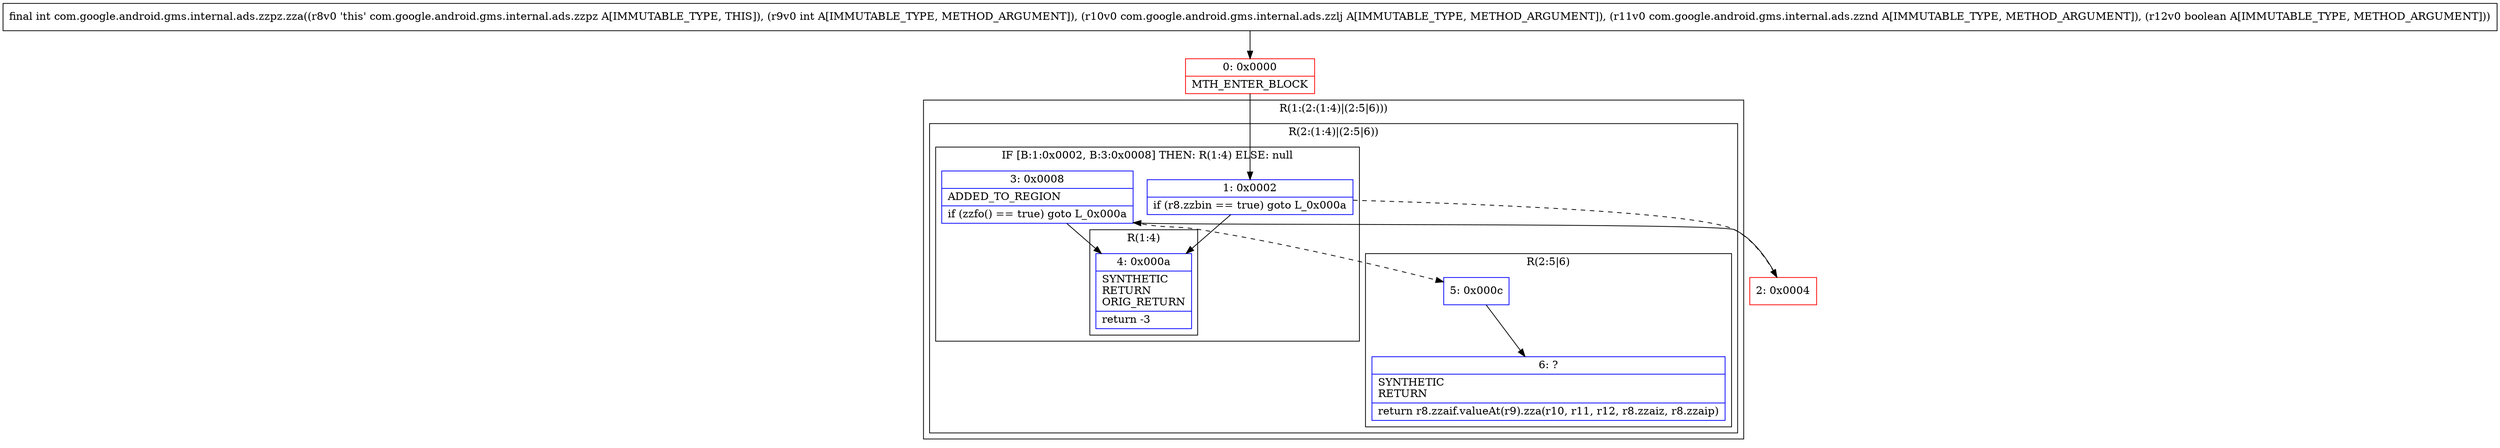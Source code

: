 digraph "CFG forcom.google.android.gms.internal.ads.zzpz.zza(ILcom\/google\/android\/gms\/internal\/ads\/zzlj;Lcom\/google\/android\/gms\/internal\/ads\/zznd;Z)I" {
subgraph cluster_Region_1835878676 {
label = "R(1:(2:(1:4)|(2:5|6)))";
node [shape=record,color=blue];
subgraph cluster_Region_1685482753 {
label = "R(2:(1:4)|(2:5|6))";
node [shape=record,color=blue];
subgraph cluster_IfRegion_364765672 {
label = "IF [B:1:0x0002, B:3:0x0008] THEN: R(1:4) ELSE: null";
node [shape=record,color=blue];
Node_1 [shape=record,label="{1\:\ 0x0002|if (r8.zzbin == true) goto L_0x000a\l}"];
Node_3 [shape=record,label="{3\:\ 0x0008|ADDED_TO_REGION\l|if (zzfo() == true) goto L_0x000a\l}"];
subgraph cluster_Region_1464206728 {
label = "R(1:4)";
node [shape=record,color=blue];
Node_4 [shape=record,label="{4\:\ 0x000a|SYNTHETIC\lRETURN\lORIG_RETURN\l|return \-3\l}"];
}
}
subgraph cluster_Region_1348780957 {
label = "R(2:5|6)";
node [shape=record,color=blue];
Node_5 [shape=record,label="{5\:\ 0x000c}"];
Node_6 [shape=record,label="{6\:\ ?|SYNTHETIC\lRETURN\l|return r8.zzaif.valueAt(r9).zza(r10, r11, r12, r8.zzaiz, r8.zzaip)\l}"];
}
}
}
Node_0 [shape=record,color=red,label="{0\:\ 0x0000|MTH_ENTER_BLOCK\l}"];
Node_2 [shape=record,color=red,label="{2\:\ 0x0004}"];
MethodNode[shape=record,label="{final int com.google.android.gms.internal.ads.zzpz.zza((r8v0 'this' com.google.android.gms.internal.ads.zzpz A[IMMUTABLE_TYPE, THIS]), (r9v0 int A[IMMUTABLE_TYPE, METHOD_ARGUMENT]), (r10v0 com.google.android.gms.internal.ads.zzlj A[IMMUTABLE_TYPE, METHOD_ARGUMENT]), (r11v0 com.google.android.gms.internal.ads.zznd A[IMMUTABLE_TYPE, METHOD_ARGUMENT]), (r12v0 boolean A[IMMUTABLE_TYPE, METHOD_ARGUMENT])) }"];
MethodNode -> Node_0;
Node_1 -> Node_2[style=dashed];
Node_1 -> Node_4;
Node_3 -> Node_4;
Node_3 -> Node_5[style=dashed];
Node_5 -> Node_6;
Node_0 -> Node_1;
Node_2 -> Node_3;
}

